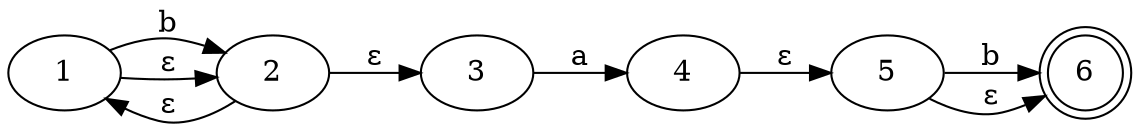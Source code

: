 digraph "b*.a.b?NFA" {
	rankdir=LR
	1 [label=1]
	1 -> 2 [label=b]
	1 -> 2 [label="ε"]
	2 [label=2]
	2 -> 1 [label="ε"]
	2 -> 3 [label="ε"]
	3 [label=3]
	3 -> 4 [label=a]
	4 [label=4]
	4 -> 5 [label="ε"]
	5 [label=5]
	5 -> 6 [label=b]
	5 -> 6 [label="ε"]
	6 [label=6 shape=doublecircle]
}
